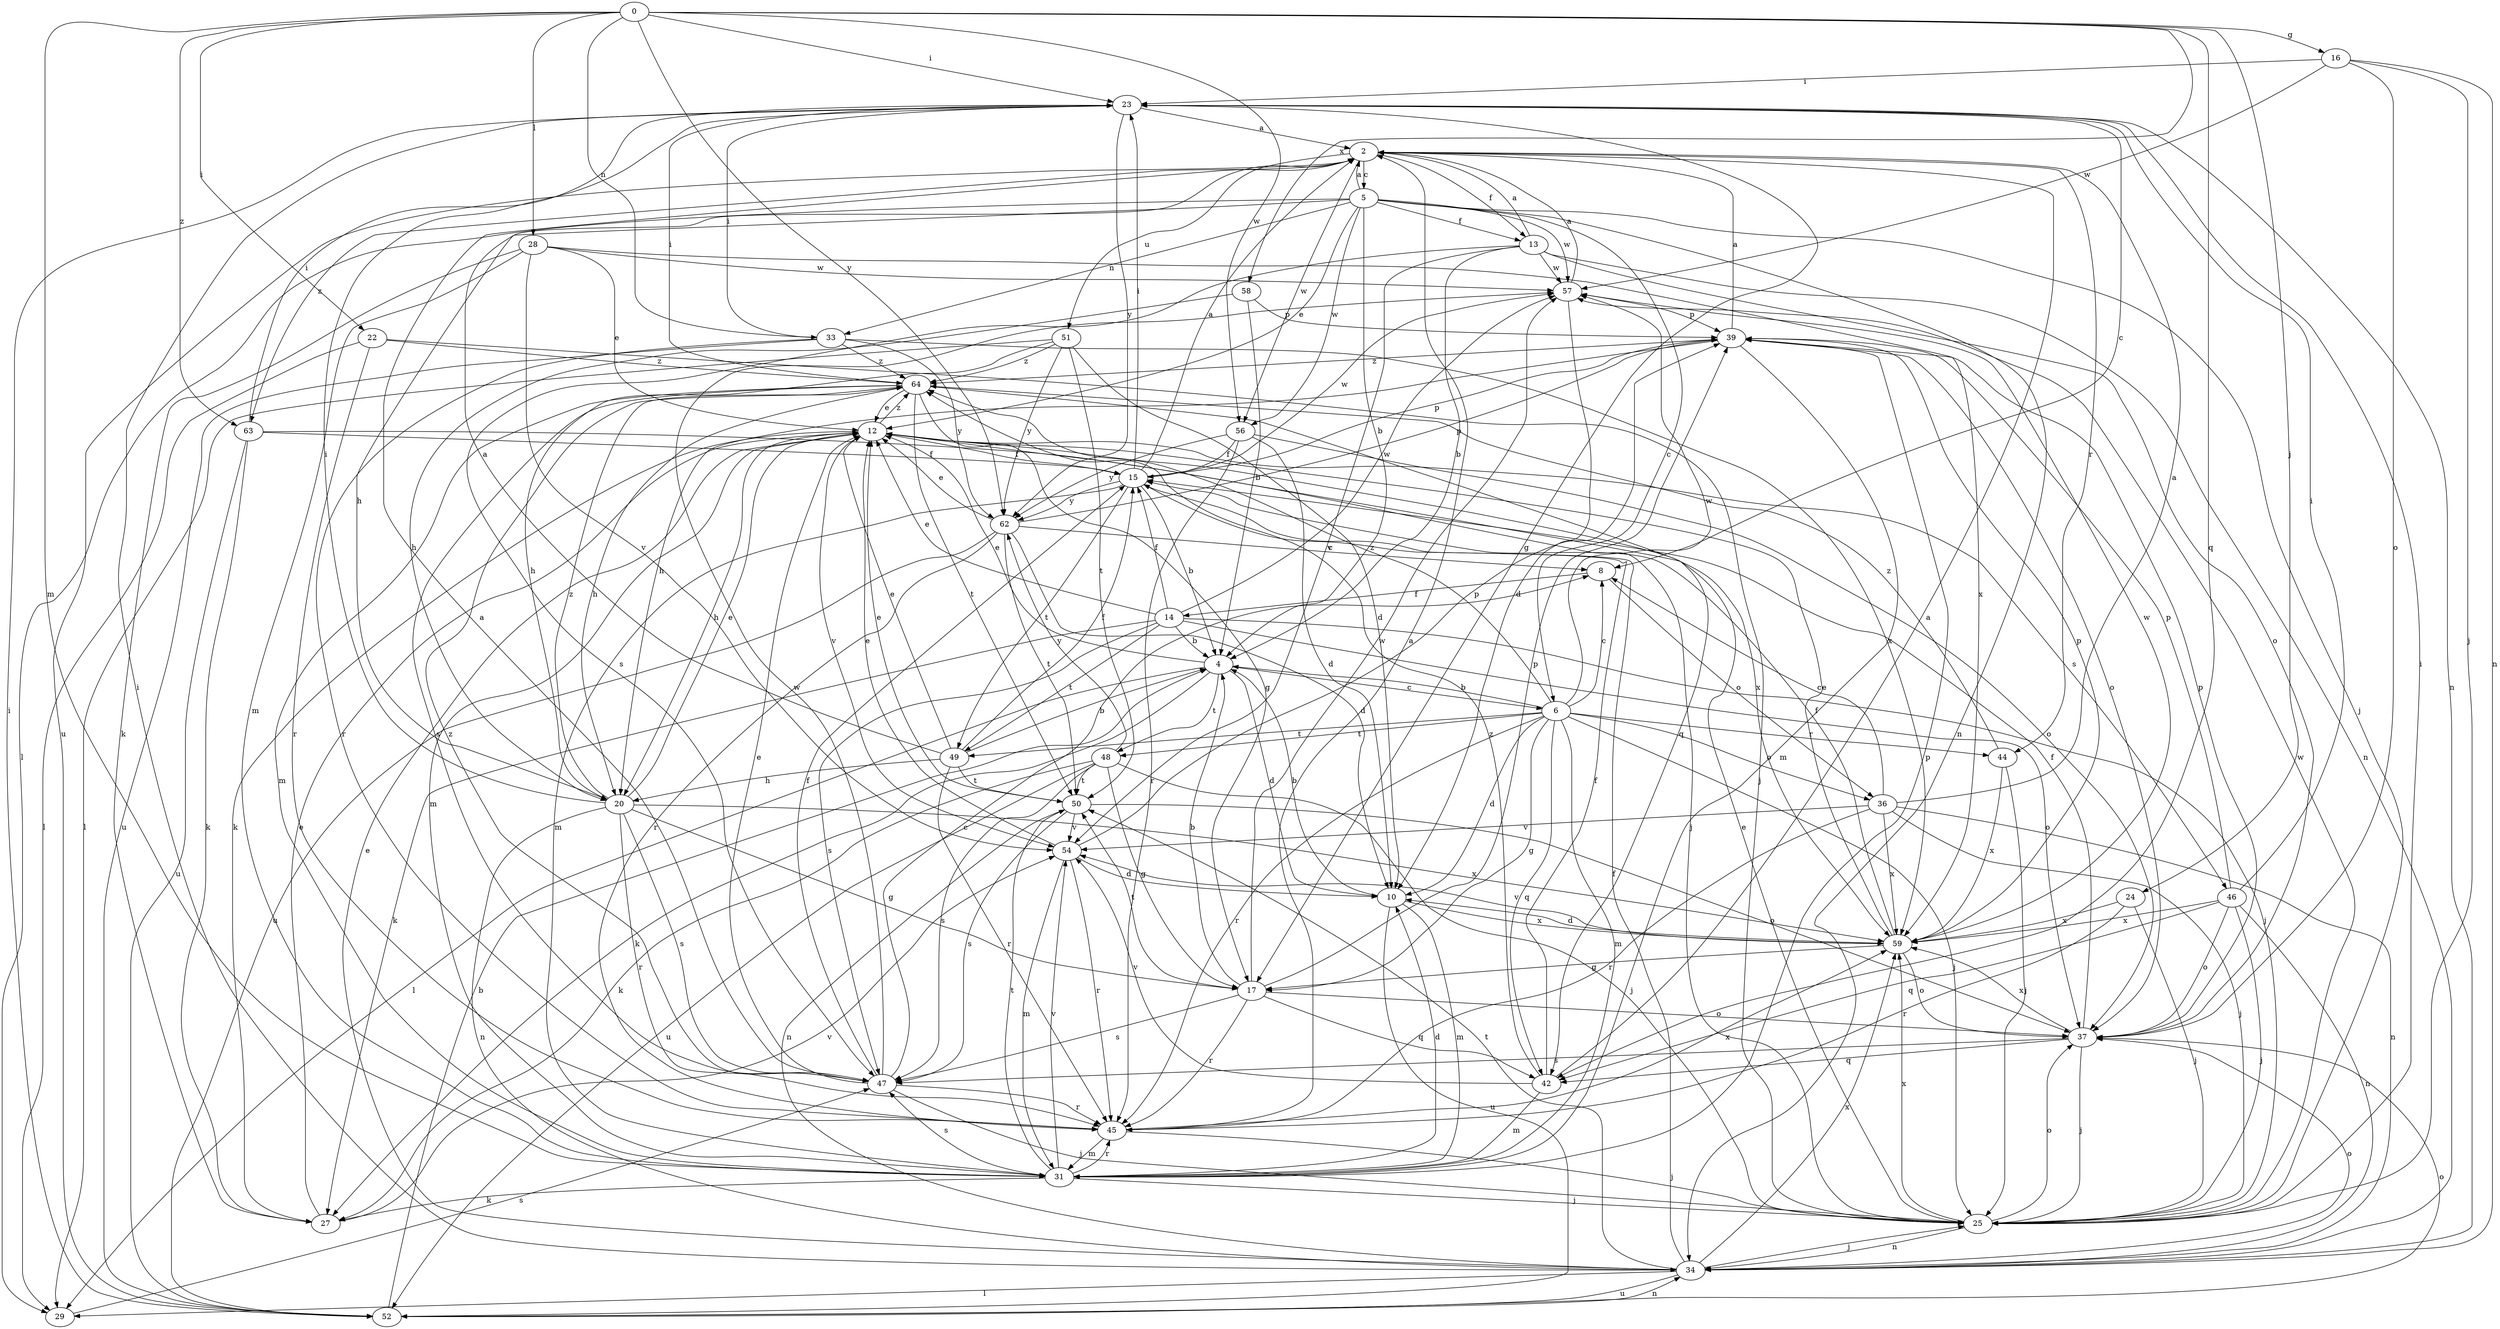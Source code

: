 strict digraph  {
0;
2;
4;
5;
6;
8;
10;
12;
13;
14;
15;
16;
17;
20;
22;
23;
24;
25;
27;
28;
29;
31;
33;
34;
36;
37;
39;
42;
44;
45;
46;
47;
48;
49;
50;
51;
52;
54;
56;
57;
58;
59;
62;
63;
64;
0 -> 16  [label=g];
0 -> 22  [label=i];
0 -> 23  [label=i];
0 -> 24  [label=j];
0 -> 28  [label=l];
0 -> 31  [label=m];
0 -> 33  [label=n];
0 -> 42  [label=q];
0 -> 56  [label=w];
0 -> 58  [label=x];
0 -> 62  [label=y];
0 -> 63  [label=z];
2 -> 5  [label=c];
2 -> 13  [label=f];
2 -> 44  [label=r];
2 -> 51  [label=u];
2 -> 52  [label=u];
2 -> 56  [label=w];
2 -> 63  [label=z];
4 -> 6  [label=c];
4 -> 10  [label=d];
4 -> 12  [label=e];
4 -> 27  [label=k];
4 -> 29  [label=l];
4 -> 48  [label=t];
5 -> 2  [label=a];
5 -> 4  [label=b];
5 -> 6  [label=c];
5 -> 12  [label=e];
5 -> 13  [label=f];
5 -> 20  [label=h];
5 -> 25  [label=j];
5 -> 29  [label=l];
5 -> 33  [label=n];
5 -> 34  [label=n];
5 -> 56  [label=w];
5 -> 57  [label=w];
6 -> 4  [label=b];
6 -> 8  [label=c];
6 -> 10  [label=d];
6 -> 17  [label=g];
6 -> 25  [label=j];
6 -> 31  [label=m];
6 -> 36  [label=o];
6 -> 42  [label=q];
6 -> 44  [label=r];
6 -> 45  [label=r];
6 -> 48  [label=t];
6 -> 49  [label=t];
6 -> 57  [label=w];
6 -> 64  [label=z];
8 -> 14  [label=f];
8 -> 36  [label=o];
10 -> 4  [label=b];
10 -> 31  [label=m];
10 -> 52  [label=u];
10 -> 59  [label=x];
12 -> 15  [label=f];
12 -> 20  [label=h];
12 -> 25  [label=j];
12 -> 27  [label=k];
12 -> 31  [label=m];
12 -> 46  [label=s];
12 -> 54  [label=v];
12 -> 64  [label=z];
13 -> 2  [label=a];
13 -> 4  [label=b];
13 -> 34  [label=n];
13 -> 37  [label=o];
13 -> 47  [label=s];
13 -> 54  [label=v];
13 -> 57  [label=w];
14 -> 4  [label=b];
14 -> 12  [label=e];
14 -> 15  [label=f];
14 -> 25  [label=j];
14 -> 27  [label=k];
14 -> 37  [label=o];
14 -> 47  [label=s];
14 -> 49  [label=t];
14 -> 57  [label=w];
15 -> 2  [label=a];
15 -> 4  [label=b];
15 -> 23  [label=i];
15 -> 31  [label=m];
15 -> 39  [label=p];
15 -> 49  [label=t];
15 -> 57  [label=w];
15 -> 62  [label=y];
16 -> 23  [label=i];
16 -> 25  [label=j];
16 -> 34  [label=n];
16 -> 37  [label=o];
16 -> 57  [label=w];
17 -> 4  [label=b];
17 -> 37  [label=o];
17 -> 39  [label=p];
17 -> 42  [label=q];
17 -> 45  [label=r];
17 -> 47  [label=s];
17 -> 50  [label=t];
17 -> 57  [label=w];
20 -> 12  [label=e];
20 -> 17  [label=g];
20 -> 23  [label=i];
20 -> 34  [label=n];
20 -> 45  [label=r];
20 -> 47  [label=s];
20 -> 59  [label=x];
20 -> 64  [label=z];
22 -> 25  [label=j];
22 -> 29  [label=l];
22 -> 45  [label=r];
22 -> 64  [label=z];
23 -> 2  [label=a];
23 -> 8  [label=c];
23 -> 17  [label=g];
23 -> 34  [label=n];
23 -> 62  [label=y];
24 -> 25  [label=j];
24 -> 45  [label=r];
24 -> 59  [label=x];
25 -> 12  [label=e];
25 -> 23  [label=i];
25 -> 34  [label=n];
25 -> 37  [label=o];
25 -> 57  [label=w];
25 -> 59  [label=x];
27 -> 12  [label=e];
27 -> 54  [label=v];
28 -> 12  [label=e];
28 -> 27  [label=k];
28 -> 31  [label=m];
28 -> 54  [label=v];
28 -> 57  [label=w];
28 -> 59  [label=x];
29 -> 47  [label=s];
31 -> 10  [label=d];
31 -> 25  [label=j];
31 -> 27  [label=k];
31 -> 39  [label=p];
31 -> 45  [label=r];
31 -> 47  [label=s];
31 -> 50  [label=t];
31 -> 54  [label=v];
33 -> 23  [label=i];
33 -> 45  [label=r];
33 -> 52  [label=u];
33 -> 59  [label=x];
33 -> 62  [label=y];
33 -> 64  [label=z];
34 -> 12  [label=e];
34 -> 15  [label=f];
34 -> 23  [label=i];
34 -> 25  [label=j];
34 -> 29  [label=l];
34 -> 37  [label=o];
34 -> 50  [label=t];
34 -> 52  [label=u];
34 -> 59  [label=x];
36 -> 2  [label=a];
36 -> 8  [label=c];
36 -> 25  [label=j];
36 -> 34  [label=n];
36 -> 45  [label=r];
36 -> 54  [label=v];
36 -> 59  [label=x];
37 -> 15  [label=f];
37 -> 25  [label=j];
37 -> 39  [label=p];
37 -> 42  [label=q];
37 -> 47  [label=s];
37 -> 59  [label=x];
39 -> 2  [label=a];
39 -> 20  [label=h];
39 -> 31  [label=m];
39 -> 37  [label=o];
39 -> 64  [label=z];
42 -> 2  [label=a];
42 -> 15  [label=f];
42 -> 31  [label=m];
42 -> 54  [label=v];
42 -> 64  [label=z];
44 -> 25  [label=j];
44 -> 59  [label=x];
44 -> 64  [label=z];
45 -> 2  [label=a];
45 -> 25  [label=j];
45 -> 31  [label=m];
45 -> 59  [label=x];
46 -> 23  [label=i];
46 -> 25  [label=j];
46 -> 34  [label=n];
46 -> 37  [label=o];
46 -> 39  [label=p];
46 -> 42  [label=q];
46 -> 59  [label=x];
47 -> 2  [label=a];
47 -> 8  [label=c];
47 -> 12  [label=e];
47 -> 15  [label=f];
47 -> 25  [label=j];
47 -> 45  [label=r];
47 -> 57  [label=w];
47 -> 64  [label=z];
48 -> 17  [label=g];
48 -> 25  [label=j];
48 -> 27  [label=k];
48 -> 47  [label=s];
48 -> 50  [label=t];
48 -> 52  [label=u];
48 -> 62  [label=y];
49 -> 2  [label=a];
49 -> 4  [label=b];
49 -> 12  [label=e];
49 -> 15  [label=f];
49 -> 20  [label=h];
49 -> 45  [label=r];
49 -> 50  [label=t];
50 -> 12  [label=e];
50 -> 34  [label=n];
50 -> 37  [label=o];
50 -> 47  [label=s];
50 -> 54  [label=v];
51 -> 10  [label=d];
51 -> 20  [label=h];
51 -> 29  [label=l];
51 -> 50  [label=t];
51 -> 62  [label=y];
51 -> 64  [label=z];
52 -> 4  [label=b];
52 -> 23  [label=i];
52 -> 34  [label=n];
52 -> 37  [label=o];
54 -> 10  [label=d];
54 -> 12  [label=e];
54 -> 31  [label=m];
54 -> 39  [label=p];
54 -> 45  [label=r];
56 -> 10  [label=d];
56 -> 15  [label=f];
56 -> 37  [label=o];
56 -> 45  [label=r];
56 -> 62  [label=y];
57 -> 2  [label=a];
57 -> 10  [label=d];
57 -> 39  [label=p];
58 -> 4  [label=b];
58 -> 20  [label=h];
58 -> 39  [label=p];
59 -> 10  [label=d];
59 -> 12  [label=e];
59 -> 15  [label=f];
59 -> 17  [label=g];
59 -> 37  [label=o];
59 -> 39  [label=p];
59 -> 54  [label=v];
59 -> 57  [label=w];
62 -> 8  [label=c];
62 -> 10  [label=d];
62 -> 12  [label=e];
62 -> 39  [label=p];
62 -> 45  [label=r];
62 -> 50  [label=t];
62 -> 52  [label=u];
63 -> 15  [label=f];
63 -> 23  [label=i];
63 -> 27  [label=k];
63 -> 52  [label=u];
63 -> 59  [label=x];
64 -> 12  [label=e];
64 -> 17  [label=g];
64 -> 20  [label=h];
64 -> 23  [label=i];
64 -> 31  [label=m];
64 -> 42  [label=q];
64 -> 47  [label=s];
64 -> 50  [label=t];
}

